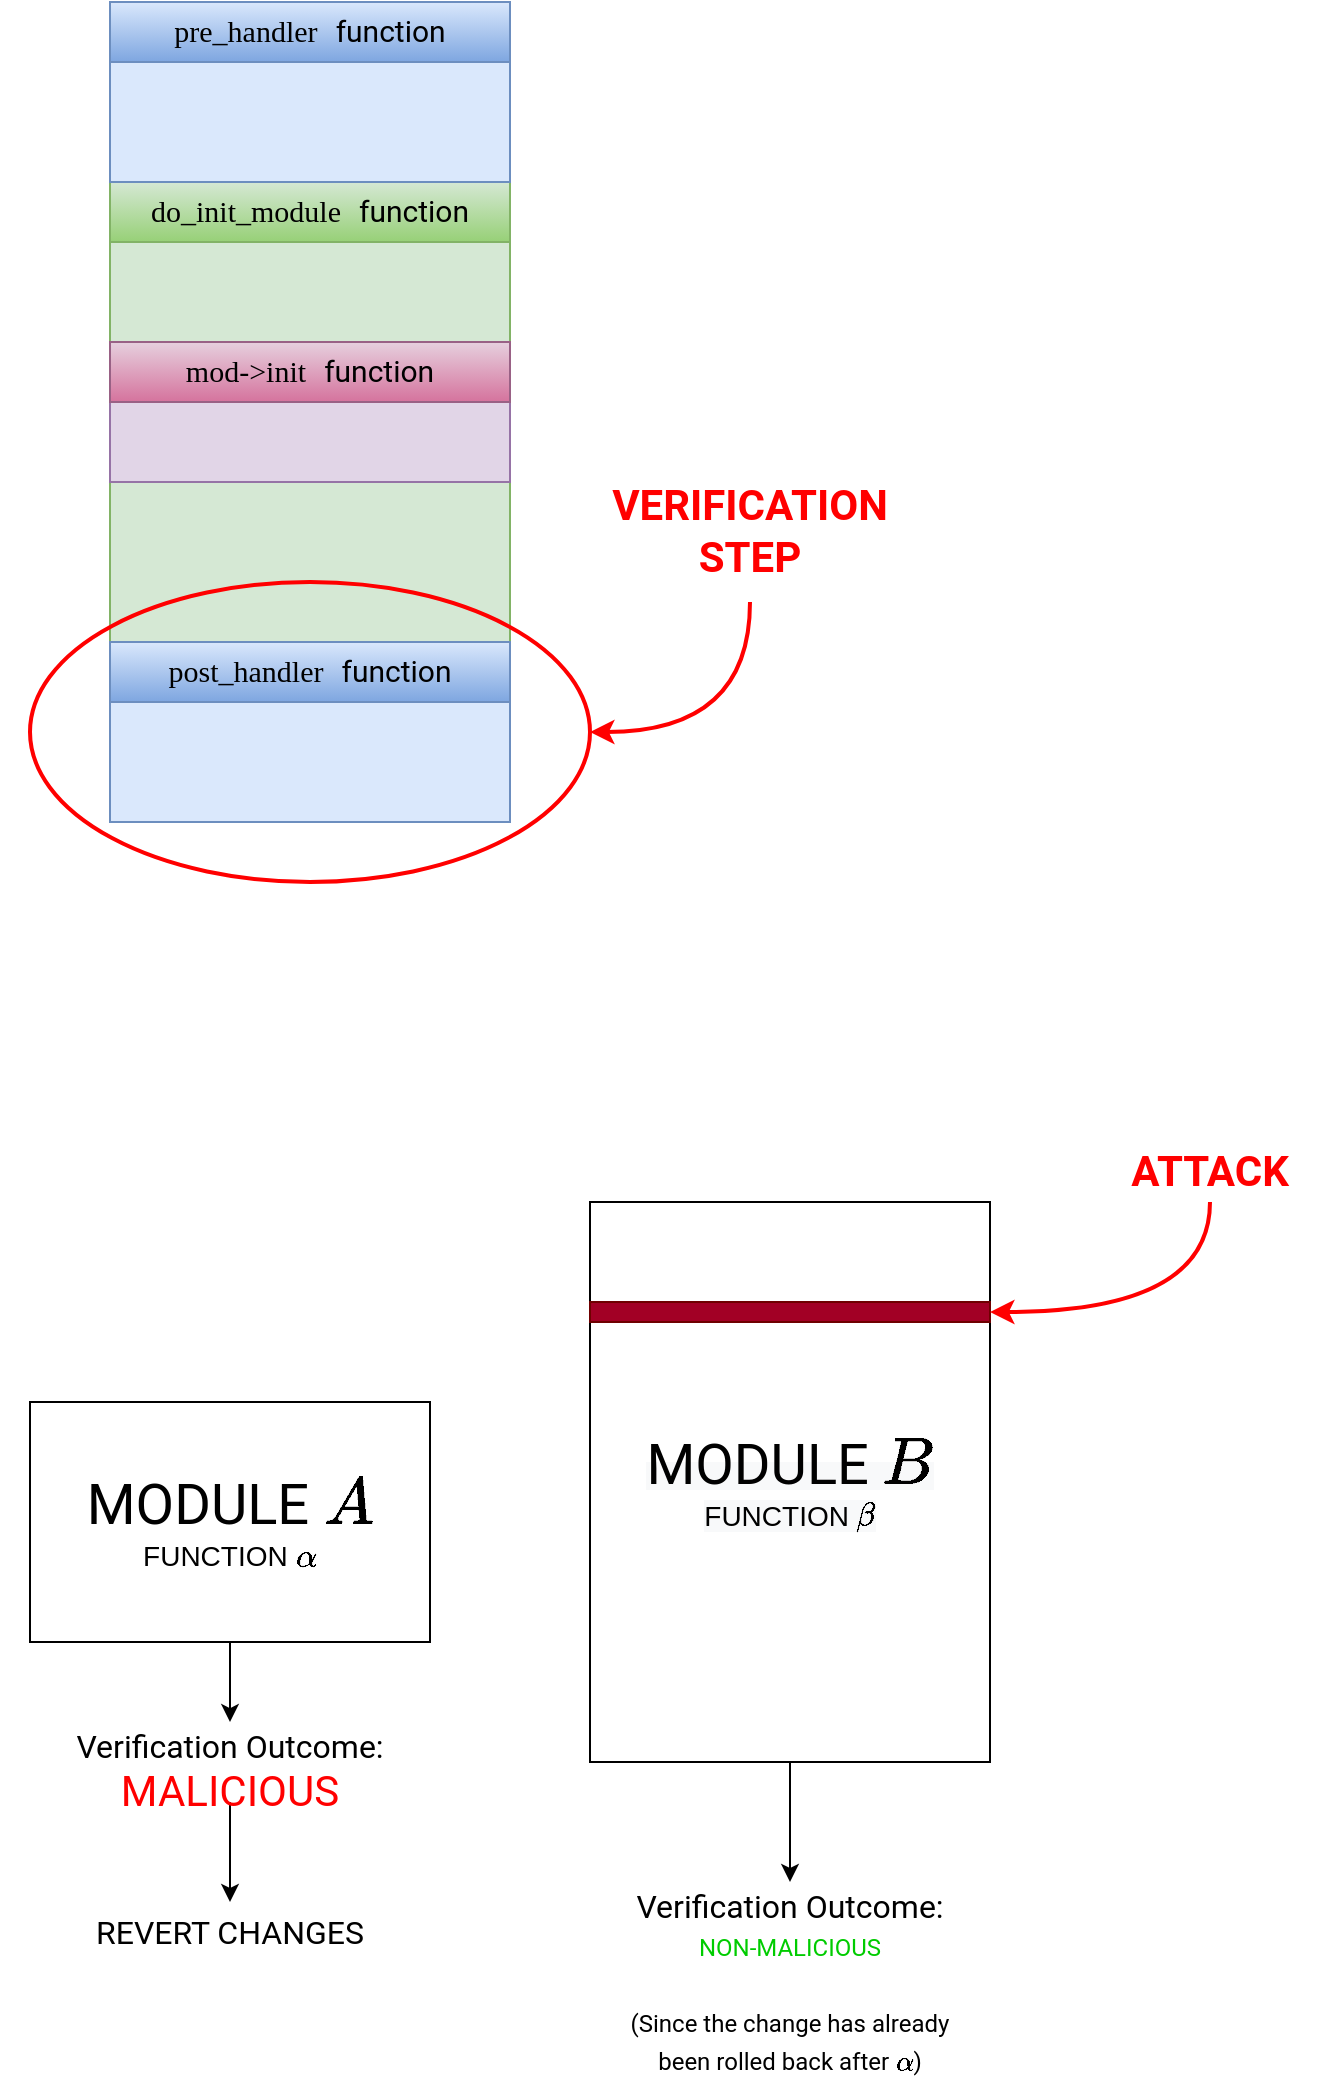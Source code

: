 <mxfile version="17.4.6" type="device"><diagram id="yEsnNEYuDLFo8jEwKqG1" name="Page-1"><mxGraphModel dx="1422" dy="724" grid="1" gridSize="10" guides="1" tooltips="1" connect="1" arrows="1" fold="1" page="1" pageScale="1" pageWidth="850" pageHeight="1100" math="1" shadow="0"><root><mxCell id="0"/><mxCell id="1" parent="0"/><mxCell id="V6kxo3Uukc3xFmBjYhyn-1" value="" style="rounded=0;whiteSpace=wrap;html=1;fillColor=#d5e8d4;strokeColor=#82b366;" parent="1" vertex="1"><mxGeometry x="120" y="160" width="200" height="200" as="geometry"/></mxCell><mxCell id="V6kxo3Uukc3xFmBjYhyn-2" value="" style="rounded=0;whiteSpace=wrap;html=1;fillColor=#e1d5e7;strokeColor=#9673a6;fontFamily=Courier New;fontSize=15;" parent="1" vertex="1"><mxGeometry x="120" y="240" width="200" height="40" as="geometry"/></mxCell><mxCell id="V6kxo3Uukc3xFmBjYhyn-3" style="edgeStyle=orthogonalEdgeStyle;rounded=0;orthogonalLoop=1;jettySize=auto;html=1;exitX=0.5;exitY=1;exitDx=0;exitDy=0;" parent="1" source="V6kxo3Uukc3xFmBjYhyn-2" target="V6kxo3Uukc3xFmBjYhyn-2" edge="1"><mxGeometry relative="1" as="geometry"/></mxCell><mxCell id="V6kxo3Uukc3xFmBjYhyn-4" value="&lt;font face=&quot;JetBrains Mono&quot; data-font-src=&quot;https://fonts.googleapis.com/css?family=JetBrains+Mono&quot;&gt;do_init_module&lt;/font&gt; &lt;font face=&quot;Roboto&quot; data-font-src=&quot;https://fonts.googleapis.com/css?family=Roboto&quot;&gt;function&lt;/font&gt;" style="text;html=1;strokeColor=#82b366;fillColor=#d5e8d4;align=center;verticalAlign=middle;whiteSpace=wrap;rounded=0;fontFamily=Courier New;fontSize=15;gradientColor=#97d077;" parent="1" vertex="1"><mxGeometry x="120" y="130" width="200" height="30" as="geometry"/></mxCell><mxCell id="V6kxo3Uukc3xFmBjYhyn-5" value="&lt;font data-font-src=&quot;https://fonts.googleapis.com/css?family=JetBrains+Mono&quot; face=&quot;JetBrains Mono&quot;&gt;mod-&amp;gt;init&lt;/font&gt;&lt;span style=&quot;font-family: &amp;#34;courier new&amp;#34;&quot;&gt;&amp;nbsp;&lt;/span&gt;&lt;font face=&quot;Roboto&quot; data-font-src=&quot;https://fonts.googleapis.com/css?family=Roboto&quot;&gt;function&lt;/font&gt;" style="text;html=1;strokeColor=#996185;fillColor=#e6d0de;align=center;verticalAlign=middle;whiteSpace=wrap;rounded=0;fontFamily=Times New Roman;fontSize=15;gradientColor=#d5739d;" parent="1" vertex="1"><mxGeometry x="120" y="210" width="200" height="30" as="geometry"/></mxCell><mxCell id="V6kxo3Uukc3xFmBjYhyn-6" value="" style="rounded=0;whiteSpace=wrap;html=1;fontFamily=Times New Roman;fontSize=15;fillColor=#dae8fc;strokeColor=#6c8ebf;" parent="1" vertex="1"><mxGeometry x="120" y="70" width="200" height="60" as="geometry"/></mxCell><mxCell id="V6kxo3Uukc3xFmBjYhyn-7" value="" style="rounded=0;whiteSpace=wrap;html=1;fontFamily=Times New Roman;fontSize=15;fillColor=#dae8fc;strokeColor=#6c8ebf;" parent="1" vertex="1"><mxGeometry x="120" y="390" width="200" height="60" as="geometry"/></mxCell><mxCell id="V6kxo3Uukc3xFmBjYhyn-8" value="&lt;font face=&quot;JetBrains Mono&quot; data-font-src=&quot;https://fonts.googleapis.com/css?family=JetBrains+Mono&quot;&gt;pre_handler&lt;/font&gt;&lt;font face=&quot;Courier New&quot;&gt; &lt;/font&gt;&lt;font face=&quot;Roboto&quot; data-font-src=&quot;https://fonts.googleapis.com/css?family=Roboto&quot;&gt;function&lt;/font&gt;" style="text;html=1;strokeColor=#6c8ebf;fillColor=#dae8fc;align=center;verticalAlign=middle;whiteSpace=wrap;rounded=0;fontFamily=Times New Roman;fontSize=15;gradientColor=#7ea6e0;" parent="1" vertex="1"><mxGeometry x="120" y="40" width="200" height="30" as="geometry"/></mxCell><mxCell id="V6kxo3Uukc3xFmBjYhyn-10" value="&lt;font face=&quot;JetBrains Mono&quot; data-font-src=&quot;https://fonts.googleapis.com/css?family=JetBrains+Mono&quot;&gt;post_handler&lt;/font&gt;&lt;font face=&quot;Courier New&quot;&gt; &lt;/font&gt;&lt;font face=&quot;Roboto&quot; data-font-src=&quot;https://fonts.googleapis.com/css?family=Roboto&quot;&gt;function&lt;/font&gt;" style="text;html=1;strokeColor=#6c8ebf;fillColor=#dae8fc;align=center;verticalAlign=middle;whiteSpace=wrap;rounded=0;fontFamily=Times New Roman;fontSize=15;gradientColor=#7ea6e0;" parent="1" vertex="1"><mxGeometry x="120" y="360" width="200" height="30" as="geometry"/></mxCell><mxCell id="V6kxo3Uukc3xFmBjYhyn-11" value="" style="ellipse;whiteSpace=wrap;html=1;fontFamily=Times New Roman;fontSize=15;fillColor=none;strokeWidth=2;strokeColor=#FF0000;" parent="1" vertex="1"><mxGeometry x="80" y="330" width="280" height="150" as="geometry"/></mxCell><mxCell id="V6kxo3Uukc3xFmBjYhyn-13" style="edgeStyle=orthogonalEdgeStyle;rounded=0;orthogonalLoop=1;jettySize=auto;html=1;entryX=1;entryY=0.5;entryDx=0;entryDy=0;fontFamily=Times New Roman;fontSize=15;fontColor=#FF0000;curved=1;strokeWidth=2;strokeColor=#FF0000;" parent="1" source="V6kxo3Uukc3xFmBjYhyn-12" target="V6kxo3Uukc3xFmBjYhyn-11" edge="1"><mxGeometry relative="1" as="geometry"/></mxCell><mxCell id="V6kxo3Uukc3xFmBjYhyn-12" value="VERIFICATION STEP" style="text;html=1;strokeColor=none;fillColor=none;align=center;verticalAlign=middle;whiteSpace=wrap;rounded=0;fontFamily=Roboto;fontSize=21;fontStyle=1;fontColor=#FF0000;fontSource=https%3A%2F%2Ffonts.googleapis.com%2Fcss%3Ffamily%3DRoboto;" parent="1" vertex="1"><mxGeometry x="360" y="270" width="160" height="70" as="geometry"/></mxCell><mxCell id="I7xue9ZewuQBbHVTUxWu-7" style="edgeStyle=orthogonalEdgeStyle;curved=1;rounded=0;orthogonalLoop=1;jettySize=auto;html=1;entryX=0.5;entryY=-0.333;entryDx=0;entryDy=0;entryPerimeter=0;fontFamily=Roboto;fontSource=https%3A%2F%2Ffonts.googleapis.com%2Fcss%3Ffamily%3DRoboto;fontSize=21;fontColor=#000000;strokeColor=#000000;strokeWidth=1;" edge="1" parent="1" source="I7xue9ZewuQBbHVTUxWu-1" target="I7xue9ZewuQBbHVTUxWu-6"><mxGeometry relative="1" as="geometry"/></mxCell><mxCell id="I7xue9ZewuQBbHVTUxWu-1" value="&lt;font face=&quot;Roboto&quot;&gt;&lt;span style=&quot;font-size: 28px&quot;&gt;MODULE \(A\)&lt;br&gt;&lt;/span&gt;&lt;/font&gt;&lt;font style=&quot;font-size: 14px&quot;&gt;FUNCTION \(\alpha\)&lt;/font&gt;" style="rounded=0;whiteSpace=wrap;html=1;" vertex="1" parent="1"><mxGeometry x="80" y="740" width="200" height="120" as="geometry"/></mxCell><mxCell id="I7xue9ZewuQBbHVTUxWu-12" style="edgeStyle=orthogonalEdgeStyle;curved=1;rounded=0;orthogonalLoop=1;jettySize=auto;html=1;entryX=0.5;entryY=0;entryDx=0;entryDy=0;fontFamily=Roboto;fontSource=https%3A%2F%2Ffonts.googleapis.com%2Fcss%3Ffamily%3DRoboto;fontSize=12;fontColor=#000000;strokeColor=#000000;strokeWidth=1;" edge="1" parent="1" source="I7xue9ZewuQBbHVTUxWu-2" target="I7xue9ZewuQBbHVTUxWu-11"><mxGeometry relative="1" as="geometry"/></mxCell><mxCell id="I7xue9ZewuQBbHVTUxWu-2" value="&lt;font face=&quot;Roboto&quot; style=&quot;color: rgb(0 , 0 , 0) ; font-size: 12px ; font-style: normal ; font-weight: 400 ; letter-spacing: normal ; text-align: center ; text-indent: 0px ; text-transform: none ; word-spacing: 0px ; background-color: rgb(248 , 249 , 250)&quot;&gt;&lt;span style=&quot;font-size: 28px&quot;&gt;MODULE \(B\)&lt;br&gt;&lt;/span&gt;&lt;/font&gt;&lt;font style=&quot;color: rgb(0 , 0 , 0) ; font-family: &amp;#34;helvetica&amp;#34; ; font-style: normal ; font-weight: 400 ; letter-spacing: normal ; text-align: center ; text-indent: 0px ; text-transform: none ; word-spacing: 0px ; background-color: rgb(248 , 249 , 250) ; font-size: 14px&quot;&gt;FUNCTION \(\beta\)&lt;/font&gt;" style="rounded=0;whiteSpace=wrap;html=1;" vertex="1" parent="1"><mxGeometry x="360" y="640" width="200" height="280" as="geometry"/></mxCell><mxCell id="I7xue9ZewuQBbHVTUxWu-3" value="" style="rounded=0;whiteSpace=wrap;html=1;fontFamily=Roboto;fontSource=https%3A%2F%2Ffonts.googleapis.com%2Fcss%3Ffamily%3DRoboto;fontSize=14;fillColor=#a20025;fontColor=#ffffff;strokeColor=#6F0000;" vertex="1" parent="1"><mxGeometry x="360" y="690" width="200" height="10" as="geometry"/></mxCell><mxCell id="I7xue9ZewuQBbHVTUxWu-5" style="edgeStyle=orthogonalEdgeStyle;rounded=0;orthogonalLoop=1;jettySize=auto;html=1;entryX=1;entryY=0.5;entryDx=0;entryDy=0;fontFamily=Roboto;fontSource=https%3A%2F%2Ffonts.googleapis.com%2Fcss%3Ffamily%3DRoboto;fontSize=21;fontColor=#FF0000;exitX=0.5;exitY=1;exitDx=0;exitDy=0;curved=1;strokeWidth=2;strokeColor=#FF0000;" edge="1" parent="1" source="I7xue9ZewuQBbHVTUxWu-4" target="I7xue9ZewuQBbHVTUxWu-3"><mxGeometry relative="1" as="geometry"/></mxCell><mxCell id="I7xue9ZewuQBbHVTUxWu-4" value="ATTACK" style="text;html=1;strokeColor=none;fillColor=none;align=center;verticalAlign=middle;whiteSpace=wrap;rounded=0;fontFamily=Roboto;fontSource=https%3A%2F%2Ffonts.googleapis.com%2Fcss%3Ffamily%3DRoboto;fontSize=21;fontColor=#FF0000;fontStyle=1" vertex="1" parent="1"><mxGeometry x="610" y="610" width="120" height="30" as="geometry"/></mxCell><mxCell id="I7xue9ZewuQBbHVTUxWu-9" style="edgeStyle=orthogonalEdgeStyle;curved=1;rounded=0;orthogonalLoop=1;jettySize=auto;html=1;fontFamily=Roboto;fontSource=https%3A%2F%2Ffonts.googleapis.com%2Fcss%3Ffamily%3DRoboto;fontSize=16;fontColor=#000000;strokeColor=#000000;strokeWidth=1;" edge="1" parent="1" source="I7xue9ZewuQBbHVTUxWu-6" target="I7xue9ZewuQBbHVTUxWu-8"><mxGeometry relative="1" as="geometry"/></mxCell><mxCell id="I7xue9ZewuQBbHVTUxWu-6" value="&lt;font color=&quot;#000000&quot;&gt;Verification Outcome:&lt;br&gt;&lt;/font&gt;&lt;font style=&quot;font-size: 21px&quot;&gt;MALICIOUS&lt;/font&gt;" style="text;html=1;strokeColor=none;fillColor=none;align=center;verticalAlign=middle;whiteSpace=wrap;rounded=0;fontFamily=Roboto;fontSource=https%3A%2F%2Ffonts.googleapis.com%2Fcss%3Ffamily%3DRoboto;fontSize=16;fontColor=#FF0000;" vertex="1" parent="1"><mxGeometry x="100" y="910" width="160" height="30" as="geometry"/></mxCell><mxCell id="I7xue9ZewuQBbHVTUxWu-8" value="REVERT CHANGES" style="text;html=1;strokeColor=none;fillColor=none;align=center;verticalAlign=middle;whiteSpace=wrap;rounded=0;fontFamily=Roboto;fontSource=https%3A%2F%2Ffonts.googleapis.com%2Fcss%3Ffamily%3DRoboto;fontSize=16;fontColor=#000000;" vertex="1" parent="1"><mxGeometry x="65" y="990" width="230" height="30" as="geometry"/></mxCell><mxCell id="I7xue9ZewuQBbHVTUxWu-11" value="&lt;font color=&quot;#000000&quot;&gt;Verification Outcome:&lt;br&gt;&lt;/font&gt;&lt;font&gt;&lt;font color=&quot;#00cc00&quot; style=&quot;font-size: 12px&quot;&gt;NON-MALICIOUS&lt;/font&gt;&lt;br&gt;&lt;br&gt;&lt;font color=&quot;#000000&quot;&gt;&lt;span style=&quot;font-size: 12px&quot;&gt;(Since the change has already been rolled back after \(\alpha\))&lt;/span&gt;&lt;/font&gt;&lt;br&gt;&lt;/font&gt;" style="text;html=1;strokeColor=none;fillColor=none;align=center;verticalAlign=middle;whiteSpace=wrap;rounded=0;fontFamily=Roboto;fontSource=https%3A%2F%2Ffonts.googleapis.com%2Fcss%3Ffamily%3DRoboto;fontSize=16;fontColor=#FF0000;" vertex="1" parent="1"><mxGeometry x="370" y="980" width="180" height="100" as="geometry"/></mxCell></root></mxGraphModel></diagram></mxfile>